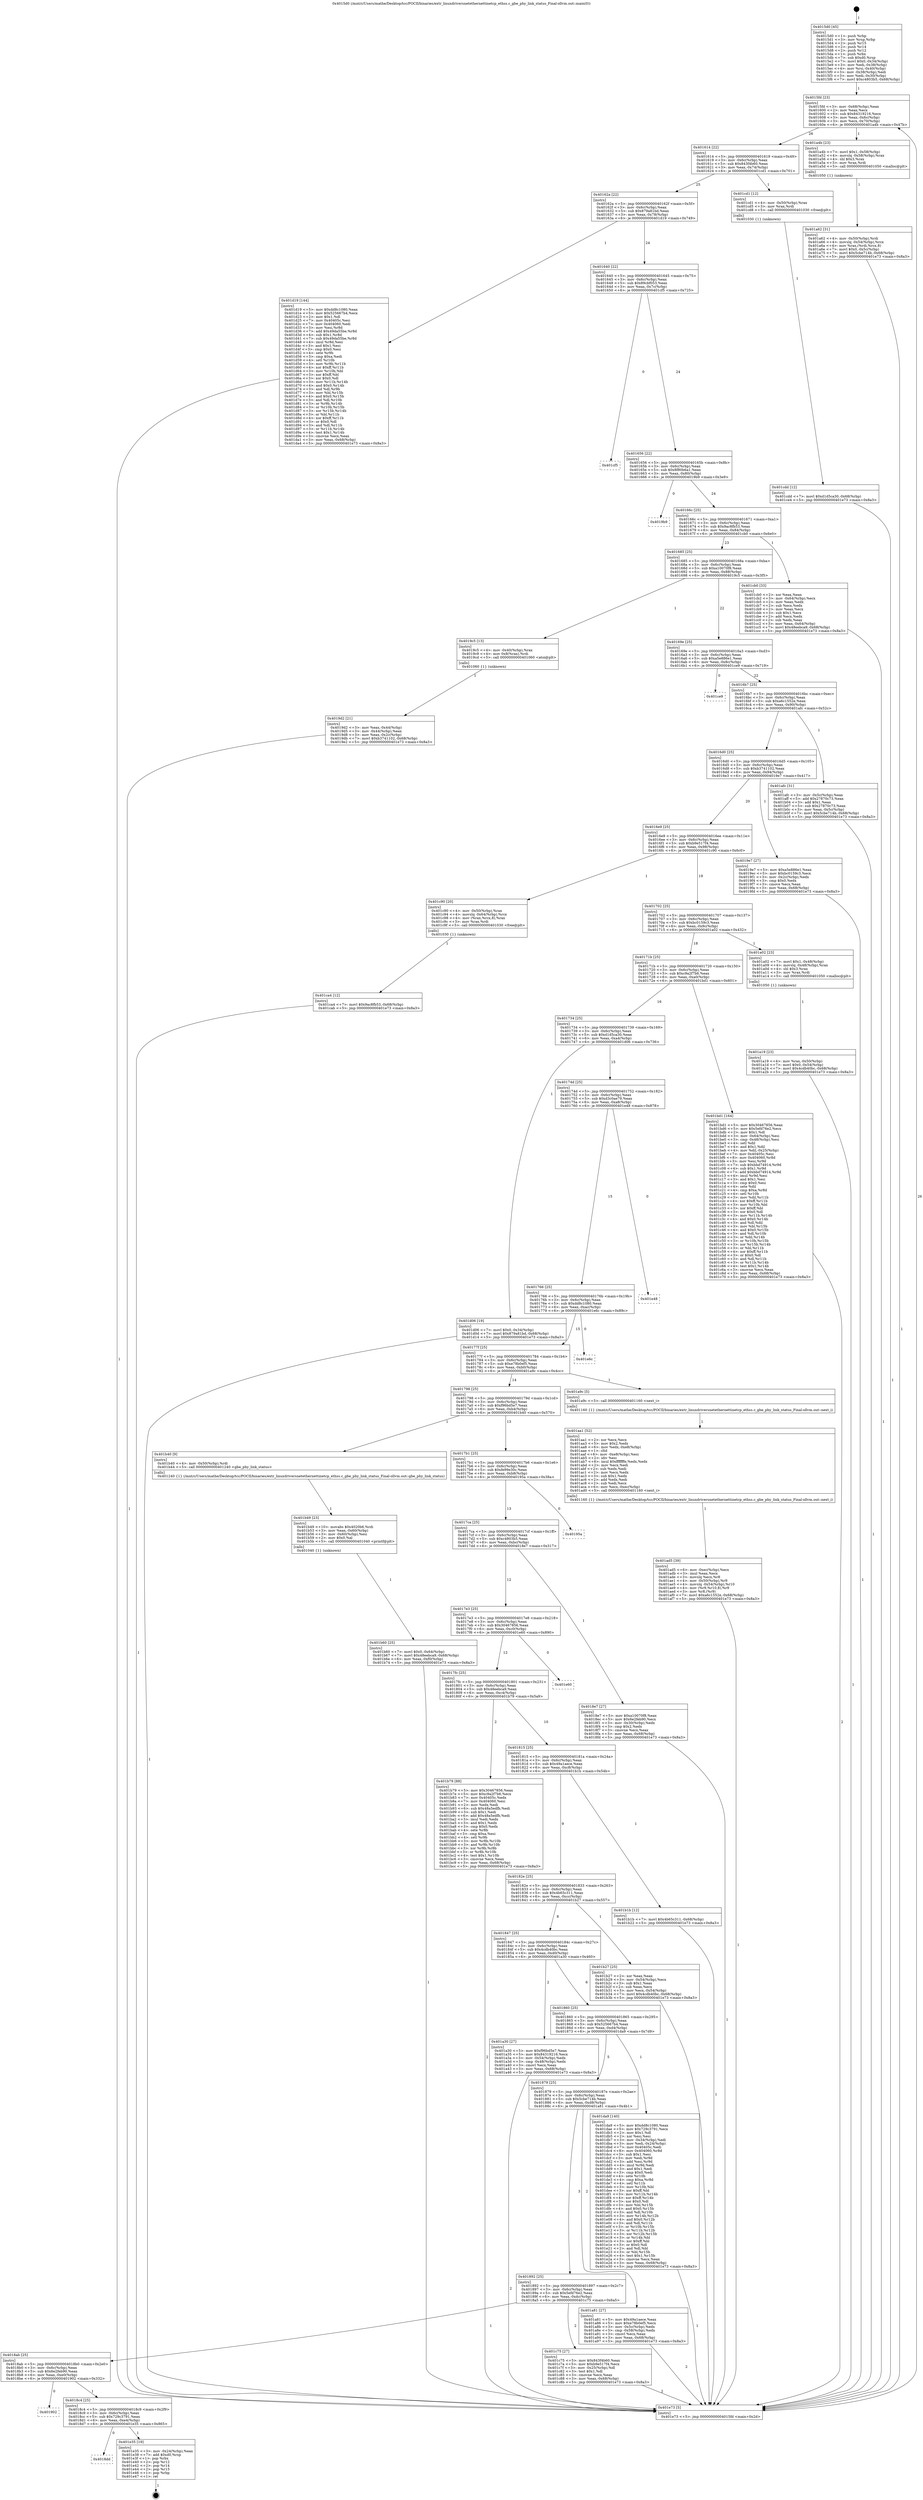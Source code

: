 digraph "0x4015d0" {
  label = "0x4015d0 (/mnt/c/Users/mathe/Desktop/tcc/POCII/binaries/extr_linuxdriversnetethernettinetcp_ethss.c_gbe_phy_link_status_Final-ollvm.out::main(0))"
  labelloc = "t"
  node[shape=record]

  Entry [label="",width=0.3,height=0.3,shape=circle,fillcolor=black,style=filled]
  "0x4015fd" [label="{
     0x4015fd [23]\l
     | [instrs]\l
     &nbsp;&nbsp;0x4015fd \<+3\>: mov -0x68(%rbp),%eax\l
     &nbsp;&nbsp;0x401600 \<+2\>: mov %eax,%ecx\l
     &nbsp;&nbsp;0x401602 \<+6\>: sub $0x84319216,%ecx\l
     &nbsp;&nbsp;0x401608 \<+3\>: mov %eax,-0x6c(%rbp)\l
     &nbsp;&nbsp;0x40160b \<+3\>: mov %ecx,-0x70(%rbp)\l
     &nbsp;&nbsp;0x40160e \<+6\>: je 0000000000401a4b \<main+0x47b\>\l
  }"]
  "0x401a4b" [label="{
     0x401a4b [23]\l
     | [instrs]\l
     &nbsp;&nbsp;0x401a4b \<+7\>: movl $0x1,-0x58(%rbp)\l
     &nbsp;&nbsp;0x401a52 \<+4\>: movslq -0x58(%rbp),%rax\l
     &nbsp;&nbsp;0x401a56 \<+4\>: shl $0x3,%rax\l
     &nbsp;&nbsp;0x401a5a \<+3\>: mov %rax,%rdi\l
     &nbsp;&nbsp;0x401a5d \<+5\>: call 0000000000401050 \<malloc@plt\>\l
     | [calls]\l
     &nbsp;&nbsp;0x401050 \{1\} (unknown)\l
  }"]
  "0x401614" [label="{
     0x401614 [22]\l
     | [instrs]\l
     &nbsp;&nbsp;0x401614 \<+5\>: jmp 0000000000401619 \<main+0x49\>\l
     &nbsp;&nbsp;0x401619 \<+3\>: mov -0x6c(%rbp),%eax\l
     &nbsp;&nbsp;0x40161c \<+5\>: sub $0x843f4b60,%eax\l
     &nbsp;&nbsp;0x401621 \<+3\>: mov %eax,-0x74(%rbp)\l
     &nbsp;&nbsp;0x401624 \<+6\>: je 0000000000401cd1 \<main+0x701\>\l
  }"]
  Exit [label="",width=0.3,height=0.3,shape=circle,fillcolor=black,style=filled,peripheries=2]
  "0x401cd1" [label="{
     0x401cd1 [12]\l
     | [instrs]\l
     &nbsp;&nbsp;0x401cd1 \<+4\>: mov -0x50(%rbp),%rax\l
     &nbsp;&nbsp;0x401cd5 \<+3\>: mov %rax,%rdi\l
     &nbsp;&nbsp;0x401cd8 \<+5\>: call 0000000000401030 \<free@plt\>\l
     | [calls]\l
     &nbsp;&nbsp;0x401030 \{1\} (unknown)\l
  }"]
  "0x40162a" [label="{
     0x40162a [22]\l
     | [instrs]\l
     &nbsp;&nbsp;0x40162a \<+5\>: jmp 000000000040162f \<main+0x5f\>\l
     &nbsp;&nbsp;0x40162f \<+3\>: mov -0x6c(%rbp),%eax\l
     &nbsp;&nbsp;0x401632 \<+5\>: sub $0x879a81bd,%eax\l
     &nbsp;&nbsp;0x401637 \<+3\>: mov %eax,-0x78(%rbp)\l
     &nbsp;&nbsp;0x40163a \<+6\>: je 0000000000401d19 \<main+0x749\>\l
  }"]
  "0x4018dd" [label="{
     0x4018dd\l
  }", style=dashed]
  "0x401d19" [label="{
     0x401d19 [144]\l
     | [instrs]\l
     &nbsp;&nbsp;0x401d19 \<+5\>: mov $0xdd8c1080,%eax\l
     &nbsp;&nbsp;0x401d1e \<+5\>: mov $0x525667b4,%ecx\l
     &nbsp;&nbsp;0x401d23 \<+2\>: mov $0x1,%dl\l
     &nbsp;&nbsp;0x401d25 \<+7\>: mov 0x40405c,%esi\l
     &nbsp;&nbsp;0x401d2c \<+7\>: mov 0x404060,%edi\l
     &nbsp;&nbsp;0x401d33 \<+3\>: mov %esi,%r8d\l
     &nbsp;&nbsp;0x401d36 \<+7\>: add $0x49da55be,%r8d\l
     &nbsp;&nbsp;0x401d3d \<+4\>: sub $0x1,%r8d\l
     &nbsp;&nbsp;0x401d41 \<+7\>: sub $0x49da55be,%r8d\l
     &nbsp;&nbsp;0x401d48 \<+4\>: imul %r8d,%esi\l
     &nbsp;&nbsp;0x401d4c \<+3\>: and $0x1,%esi\l
     &nbsp;&nbsp;0x401d4f \<+3\>: cmp $0x0,%esi\l
     &nbsp;&nbsp;0x401d52 \<+4\>: sete %r9b\l
     &nbsp;&nbsp;0x401d56 \<+3\>: cmp $0xa,%edi\l
     &nbsp;&nbsp;0x401d59 \<+4\>: setl %r10b\l
     &nbsp;&nbsp;0x401d5d \<+3\>: mov %r9b,%r11b\l
     &nbsp;&nbsp;0x401d60 \<+4\>: xor $0xff,%r11b\l
     &nbsp;&nbsp;0x401d64 \<+3\>: mov %r10b,%bl\l
     &nbsp;&nbsp;0x401d67 \<+3\>: xor $0xff,%bl\l
     &nbsp;&nbsp;0x401d6a \<+3\>: xor $0x0,%dl\l
     &nbsp;&nbsp;0x401d6d \<+3\>: mov %r11b,%r14b\l
     &nbsp;&nbsp;0x401d70 \<+4\>: and $0x0,%r14b\l
     &nbsp;&nbsp;0x401d74 \<+3\>: and %dl,%r9b\l
     &nbsp;&nbsp;0x401d77 \<+3\>: mov %bl,%r15b\l
     &nbsp;&nbsp;0x401d7a \<+4\>: and $0x0,%r15b\l
     &nbsp;&nbsp;0x401d7e \<+3\>: and %dl,%r10b\l
     &nbsp;&nbsp;0x401d81 \<+3\>: or %r9b,%r14b\l
     &nbsp;&nbsp;0x401d84 \<+3\>: or %r10b,%r15b\l
     &nbsp;&nbsp;0x401d87 \<+3\>: xor %r15b,%r14b\l
     &nbsp;&nbsp;0x401d8a \<+3\>: or %bl,%r11b\l
     &nbsp;&nbsp;0x401d8d \<+4\>: xor $0xff,%r11b\l
     &nbsp;&nbsp;0x401d91 \<+3\>: or $0x0,%dl\l
     &nbsp;&nbsp;0x401d94 \<+3\>: and %dl,%r11b\l
     &nbsp;&nbsp;0x401d97 \<+3\>: or %r11b,%r14b\l
     &nbsp;&nbsp;0x401d9a \<+4\>: test $0x1,%r14b\l
     &nbsp;&nbsp;0x401d9e \<+3\>: cmovne %ecx,%eax\l
     &nbsp;&nbsp;0x401da1 \<+3\>: mov %eax,-0x68(%rbp)\l
     &nbsp;&nbsp;0x401da4 \<+5\>: jmp 0000000000401e73 \<main+0x8a3\>\l
  }"]
  "0x401640" [label="{
     0x401640 [22]\l
     | [instrs]\l
     &nbsp;&nbsp;0x401640 \<+5\>: jmp 0000000000401645 \<main+0x75\>\l
     &nbsp;&nbsp;0x401645 \<+3\>: mov -0x6c(%rbp),%eax\l
     &nbsp;&nbsp;0x401648 \<+5\>: sub $0x89cbf053,%eax\l
     &nbsp;&nbsp;0x40164d \<+3\>: mov %eax,-0x7c(%rbp)\l
     &nbsp;&nbsp;0x401650 \<+6\>: je 0000000000401cf5 \<main+0x725\>\l
  }"]
  "0x401e35" [label="{
     0x401e35 [19]\l
     | [instrs]\l
     &nbsp;&nbsp;0x401e35 \<+3\>: mov -0x24(%rbp),%eax\l
     &nbsp;&nbsp;0x401e38 \<+7\>: add $0xd0,%rsp\l
     &nbsp;&nbsp;0x401e3f \<+1\>: pop %rbx\l
     &nbsp;&nbsp;0x401e40 \<+2\>: pop %r12\l
     &nbsp;&nbsp;0x401e42 \<+2\>: pop %r14\l
     &nbsp;&nbsp;0x401e44 \<+2\>: pop %r15\l
     &nbsp;&nbsp;0x401e46 \<+1\>: pop %rbp\l
     &nbsp;&nbsp;0x401e47 \<+1\>: ret\l
  }"]
  "0x401cf5" [label="{
     0x401cf5\l
  }", style=dashed]
  "0x401656" [label="{
     0x401656 [22]\l
     | [instrs]\l
     &nbsp;&nbsp;0x401656 \<+5\>: jmp 000000000040165b \<main+0x8b\>\l
     &nbsp;&nbsp;0x40165b \<+3\>: mov -0x6c(%rbp),%eax\l
     &nbsp;&nbsp;0x40165e \<+5\>: sub $0x8f80b6a1,%eax\l
     &nbsp;&nbsp;0x401663 \<+3\>: mov %eax,-0x80(%rbp)\l
     &nbsp;&nbsp;0x401666 \<+6\>: je 00000000004019b9 \<main+0x3e9\>\l
  }"]
  "0x4018c4" [label="{
     0x4018c4 [25]\l
     | [instrs]\l
     &nbsp;&nbsp;0x4018c4 \<+5\>: jmp 00000000004018c9 \<main+0x2f9\>\l
     &nbsp;&nbsp;0x4018c9 \<+3\>: mov -0x6c(%rbp),%eax\l
     &nbsp;&nbsp;0x4018cc \<+5\>: sub $0x729c3791,%eax\l
     &nbsp;&nbsp;0x4018d1 \<+6\>: mov %eax,-0xe4(%rbp)\l
     &nbsp;&nbsp;0x4018d7 \<+6\>: je 0000000000401e35 \<main+0x865\>\l
  }"]
  "0x4019b9" [label="{
     0x4019b9\l
  }", style=dashed]
  "0x40166c" [label="{
     0x40166c [25]\l
     | [instrs]\l
     &nbsp;&nbsp;0x40166c \<+5\>: jmp 0000000000401671 \<main+0xa1\>\l
     &nbsp;&nbsp;0x401671 \<+3\>: mov -0x6c(%rbp),%eax\l
     &nbsp;&nbsp;0x401674 \<+5\>: sub $0x9ac8fb53,%eax\l
     &nbsp;&nbsp;0x401679 \<+6\>: mov %eax,-0x84(%rbp)\l
     &nbsp;&nbsp;0x40167f \<+6\>: je 0000000000401cb0 \<main+0x6e0\>\l
  }"]
  "0x401902" [label="{
     0x401902\l
  }", style=dashed]
  "0x401cb0" [label="{
     0x401cb0 [33]\l
     | [instrs]\l
     &nbsp;&nbsp;0x401cb0 \<+2\>: xor %eax,%eax\l
     &nbsp;&nbsp;0x401cb2 \<+3\>: mov -0x64(%rbp),%ecx\l
     &nbsp;&nbsp;0x401cb5 \<+2\>: mov %eax,%edx\l
     &nbsp;&nbsp;0x401cb7 \<+2\>: sub %ecx,%edx\l
     &nbsp;&nbsp;0x401cb9 \<+2\>: mov %eax,%ecx\l
     &nbsp;&nbsp;0x401cbb \<+3\>: sub $0x1,%ecx\l
     &nbsp;&nbsp;0x401cbe \<+2\>: add %ecx,%edx\l
     &nbsp;&nbsp;0x401cc0 \<+2\>: sub %edx,%eax\l
     &nbsp;&nbsp;0x401cc2 \<+3\>: mov %eax,-0x64(%rbp)\l
     &nbsp;&nbsp;0x401cc5 \<+7\>: movl $0x48eebca9,-0x68(%rbp)\l
     &nbsp;&nbsp;0x401ccc \<+5\>: jmp 0000000000401e73 \<main+0x8a3\>\l
  }"]
  "0x401685" [label="{
     0x401685 [25]\l
     | [instrs]\l
     &nbsp;&nbsp;0x401685 \<+5\>: jmp 000000000040168a \<main+0xba\>\l
     &nbsp;&nbsp;0x40168a \<+3\>: mov -0x6c(%rbp),%eax\l
     &nbsp;&nbsp;0x40168d \<+5\>: sub $0xa10070f8,%eax\l
     &nbsp;&nbsp;0x401692 \<+6\>: mov %eax,-0x88(%rbp)\l
     &nbsp;&nbsp;0x401698 \<+6\>: je 00000000004019c5 \<main+0x3f5\>\l
  }"]
  "0x401cdd" [label="{
     0x401cdd [12]\l
     | [instrs]\l
     &nbsp;&nbsp;0x401cdd \<+7\>: movl $0xd1d5ca30,-0x68(%rbp)\l
     &nbsp;&nbsp;0x401ce4 \<+5\>: jmp 0000000000401e73 \<main+0x8a3\>\l
  }"]
  "0x4019c5" [label="{
     0x4019c5 [13]\l
     | [instrs]\l
     &nbsp;&nbsp;0x4019c5 \<+4\>: mov -0x40(%rbp),%rax\l
     &nbsp;&nbsp;0x4019c9 \<+4\>: mov 0x8(%rax),%rdi\l
     &nbsp;&nbsp;0x4019cd \<+5\>: call 0000000000401060 \<atoi@plt\>\l
     | [calls]\l
     &nbsp;&nbsp;0x401060 \{1\} (unknown)\l
  }"]
  "0x40169e" [label="{
     0x40169e [25]\l
     | [instrs]\l
     &nbsp;&nbsp;0x40169e \<+5\>: jmp 00000000004016a3 \<main+0xd3\>\l
     &nbsp;&nbsp;0x4016a3 \<+3\>: mov -0x6c(%rbp),%eax\l
     &nbsp;&nbsp;0x4016a6 \<+5\>: sub $0xa5e886e1,%eax\l
     &nbsp;&nbsp;0x4016ab \<+6\>: mov %eax,-0x8c(%rbp)\l
     &nbsp;&nbsp;0x4016b1 \<+6\>: je 0000000000401ce9 \<main+0x719\>\l
  }"]
  "0x401ca4" [label="{
     0x401ca4 [12]\l
     | [instrs]\l
     &nbsp;&nbsp;0x401ca4 \<+7\>: movl $0x9ac8fb53,-0x68(%rbp)\l
     &nbsp;&nbsp;0x401cab \<+5\>: jmp 0000000000401e73 \<main+0x8a3\>\l
  }"]
  "0x401ce9" [label="{
     0x401ce9\l
  }", style=dashed]
  "0x4016b7" [label="{
     0x4016b7 [25]\l
     | [instrs]\l
     &nbsp;&nbsp;0x4016b7 \<+5\>: jmp 00000000004016bc \<main+0xec\>\l
     &nbsp;&nbsp;0x4016bc \<+3\>: mov -0x6c(%rbp),%eax\l
     &nbsp;&nbsp;0x4016bf \<+5\>: sub $0xa6c1552e,%eax\l
     &nbsp;&nbsp;0x4016c4 \<+6\>: mov %eax,-0x90(%rbp)\l
     &nbsp;&nbsp;0x4016ca \<+6\>: je 0000000000401afc \<main+0x52c\>\l
  }"]
  "0x4018ab" [label="{
     0x4018ab [25]\l
     | [instrs]\l
     &nbsp;&nbsp;0x4018ab \<+5\>: jmp 00000000004018b0 \<main+0x2e0\>\l
     &nbsp;&nbsp;0x4018b0 \<+3\>: mov -0x6c(%rbp),%eax\l
     &nbsp;&nbsp;0x4018b3 \<+5\>: sub $0x6e2feb90,%eax\l
     &nbsp;&nbsp;0x4018b8 \<+6\>: mov %eax,-0xe0(%rbp)\l
     &nbsp;&nbsp;0x4018be \<+6\>: je 0000000000401902 \<main+0x332\>\l
  }"]
  "0x401afc" [label="{
     0x401afc [31]\l
     | [instrs]\l
     &nbsp;&nbsp;0x401afc \<+3\>: mov -0x5c(%rbp),%eax\l
     &nbsp;&nbsp;0x401aff \<+5\>: add $0x27870c73,%eax\l
     &nbsp;&nbsp;0x401b04 \<+3\>: add $0x1,%eax\l
     &nbsp;&nbsp;0x401b07 \<+5\>: sub $0x27870c73,%eax\l
     &nbsp;&nbsp;0x401b0c \<+3\>: mov %eax,-0x5c(%rbp)\l
     &nbsp;&nbsp;0x401b0f \<+7\>: movl $0x5cbe714b,-0x68(%rbp)\l
     &nbsp;&nbsp;0x401b16 \<+5\>: jmp 0000000000401e73 \<main+0x8a3\>\l
  }"]
  "0x4016d0" [label="{
     0x4016d0 [25]\l
     | [instrs]\l
     &nbsp;&nbsp;0x4016d0 \<+5\>: jmp 00000000004016d5 \<main+0x105\>\l
     &nbsp;&nbsp;0x4016d5 \<+3\>: mov -0x6c(%rbp),%eax\l
     &nbsp;&nbsp;0x4016d8 \<+5\>: sub $0xb3741102,%eax\l
     &nbsp;&nbsp;0x4016dd \<+6\>: mov %eax,-0x94(%rbp)\l
     &nbsp;&nbsp;0x4016e3 \<+6\>: je 00000000004019e7 \<main+0x417\>\l
  }"]
  "0x401c75" [label="{
     0x401c75 [27]\l
     | [instrs]\l
     &nbsp;&nbsp;0x401c75 \<+5\>: mov $0x843f4b60,%eax\l
     &nbsp;&nbsp;0x401c7a \<+5\>: mov $0xb9e517f4,%ecx\l
     &nbsp;&nbsp;0x401c7f \<+3\>: mov -0x25(%rbp),%dl\l
     &nbsp;&nbsp;0x401c82 \<+3\>: test $0x1,%dl\l
     &nbsp;&nbsp;0x401c85 \<+3\>: cmovne %ecx,%eax\l
     &nbsp;&nbsp;0x401c88 \<+3\>: mov %eax,-0x68(%rbp)\l
     &nbsp;&nbsp;0x401c8b \<+5\>: jmp 0000000000401e73 \<main+0x8a3\>\l
  }"]
  "0x4019e7" [label="{
     0x4019e7 [27]\l
     | [instrs]\l
     &nbsp;&nbsp;0x4019e7 \<+5\>: mov $0xa5e886e1,%eax\l
     &nbsp;&nbsp;0x4019ec \<+5\>: mov $0xbc0159c3,%ecx\l
     &nbsp;&nbsp;0x4019f1 \<+3\>: mov -0x2c(%rbp),%edx\l
     &nbsp;&nbsp;0x4019f4 \<+3\>: cmp $0x0,%edx\l
     &nbsp;&nbsp;0x4019f7 \<+3\>: cmove %ecx,%eax\l
     &nbsp;&nbsp;0x4019fa \<+3\>: mov %eax,-0x68(%rbp)\l
     &nbsp;&nbsp;0x4019fd \<+5\>: jmp 0000000000401e73 \<main+0x8a3\>\l
  }"]
  "0x4016e9" [label="{
     0x4016e9 [25]\l
     | [instrs]\l
     &nbsp;&nbsp;0x4016e9 \<+5\>: jmp 00000000004016ee \<main+0x11e\>\l
     &nbsp;&nbsp;0x4016ee \<+3\>: mov -0x6c(%rbp),%eax\l
     &nbsp;&nbsp;0x4016f1 \<+5\>: sub $0xb9e517f4,%eax\l
     &nbsp;&nbsp;0x4016f6 \<+6\>: mov %eax,-0x98(%rbp)\l
     &nbsp;&nbsp;0x4016fc \<+6\>: je 0000000000401c90 \<main+0x6c0\>\l
  }"]
  "0x401b60" [label="{
     0x401b60 [25]\l
     | [instrs]\l
     &nbsp;&nbsp;0x401b60 \<+7\>: movl $0x0,-0x64(%rbp)\l
     &nbsp;&nbsp;0x401b67 \<+7\>: movl $0x48eebca9,-0x68(%rbp)\l
     &nbsp;&nbsp;0x401b6e \<+6\>: mov %eax,-0xf0(%rbp)\l
     &nbsp;&nbsp;0x401b74 \<+5\>: jmp 0000000000401e73 \<main+0x8a3\>\l
  }"]
  "0x401c90" [label="{
     0x401c90 [20]\l
     | [instrs]\l
     &nbsp;&nbsp;0x401c90 \<+4\>: mov -0x50(%rbp),%rax\l
     &nbsp;&nbsp;0x401c94 \<+4\>: movslq -0x64(%rbp),%rcx\l
     &nbsp;&nbsp;0x401c98 \<+4\>: mov (%rax,%rcx,8),%rax\l
     &nbsp;&nbsp;0x401c9c \<+3\>: mov %rax,%rdi\l
     &nbsp;&nbsp;0x401c9f \<+5\>: call 0000000000401030 \<free@plt\>\l
     | [calls]\l
     &nbsp;&nbsp;0x401030 \{1\} (unknown)\l
  }"]
  "0x401702" [label="{
     0x401702 [25]\l
     | [instrs]\l
     &nbsp;&nbsp;0x401702 \<+5\>: jmp 0000000000401707 \<main+0x137\>\l
     &nbsp;&nbsp;0x401707 \<+3\>: mov -0x6c(%rbp),%eax\l
     &nbsp;&nbsp;0x40170a \<+5\>: sub $0xbc0159c3,%eax\l
     &nbsp;&nbsp;0x40170f \<+6\>: mov %eax,-0x9c(%rbp)\l
     &nbsp;&nbsp;0x401715 \<+6\>: je 0000000000401a02 \<main+0x432\>\l
  }"]
  "0x401b49" [label="{
     0x401b49 [23]\l
     | [instrs]\l
     &nbsp;&nbsp;0x401b49 \<+10\>: movabs $0x4020b6,%rdi\l
     &nbsp;&nbsp;0x401b53 \<+3\>: mov %eax,-0x60(%rbp)\l
     &nbsp;&nbsp;0x401b56 \<+3\>: mov -0x60(%rbp),%esi\l
     &nbsp;&nbsp;0x401b59 \<+2\>: mov $0x0,%al\l
     &nbsp;&nbsp;0x401b5b \<+5\>: call 0000000000401040 \<printf@plt\>\l
     | [calls]\l
     &nbsp;&nbsp;0x401040 \{1\} (unknown)\l
  }"]
  "0x401a02" [label="{
     0x401a02 [23]\l
     | [instrs]\l
     &nbsp;&nbsp;0x401a02 \<+7\>: movl $0x1,-0x48(%rbp)\l
     &nbsp;&nbsp;0x401a09 \<+4\>: movslq -0x48(%rbp),%rax\l
     &nbsp;&nbsp;0x401a0d \<+4\>: shl $0x3,%rax\l
     &nbsp;&nbsp;0x401a11 \<+3\>: mov %rax,%rdi\l
     &nbsp;&nbsp;0x401a14 \<+5\>: call 0000000000401050 \<malloc@plt\>\l
     | [calls]\l
     &nbsp;&nbsp;0x401050 \{1\} (unknown)\l
  }"]
  "0x40171b" [label="{
     0x40171b [25]\l
     | [instrs]\l
     &nbsp;&nbsp;0x40171b \<+5\>: jmp 0000000000401720 \<main+0x150\>\l
     &nbsp;&nbsp;0x401720 \<+3\>: mov -0x6c(%rbp),%eax\l
     &nbsp;&nbsp;0x401723 \<+5\>: sub $0xc9a2f7b6,%eax\l
     &nbsp;&nbsp;0x401728 \<+6\>: mov %eax,-0xa0(%rbp)\l
     &nbsp;&nbsp;0x40172e \<+6\>: je 0000000000401bd1 \<main+0x601\>\l
  }"]
  "0x401ad5" [label="{
     0x401ad5 [39]\l
     | [instrs]\l
     &nbsp;&nbsp;0x401ad5 \<+6\>: mov -0xec(%rbp),%ecx\l
     &nbsp;&nbsp;0x401adb \<+3\>: imul %eax,%ecx\l
     &nbsp;&nbsp;0x401ade \<+3\>: movslq %ecx,%r8\l
     &nbsp;&nbsp;0x401ae1 \<+4\>: mov -0x50(%rbp),%r9\l
     &nbsp;&nbsp;0x401ae5 \<+4\>: movslq -0x54(%rbp),%r10\l
     &nbsp;&nbsp;0x401ae9 \<+4\>: mov (%r9,%r10,8),%r9\l
     &nbsp;&nbsp;0x401aed \<+3\>: mov %r8,(%r9)\l
     &nbsp;&nbsp;0x401af0 \<+7\>: movl $0xa6c1552e,-0x68(%rbp)\l
     &nbsp;&nbsp;0x401af7 \<+5\>: jmp 0000000000401e73 \<main+0x8a3\>\l
  }"]
  "0x401bd1" [label="{
     0x401bd1 [164]\l
     | [instrs]\l
     &nbsp;&nbsp;0x401bd1 \<+5\>: mov $0x30467856,%eax\l
     &nbsp;&nbsp;0x401bd6 \<+5\>: mov $0x5efd76e2,%ecx\l
     &nbsp;&nbsp;0x401bdb \<+2\>: mov $0x1,%dl\l
     &nbsp;&nbsp;0x401bdd \<+3\>: mov -0x64(%rbp),%esi\l
     &nbsp;&nbsp;0x401be0 \<+3\>: cmp -0x48(%rbp),%esi\l
     &nbsp;&nbsp;0x401be3 \<+4\>: setl %dil\l
     &nbsp;&nbsp;0x401be7 \<+4\>: and $0x1,%dil\l
     &nbsp;&nbsp;0x401beb \<+4\>: mov %dil,-0x25(%rbp)\l
     &nbsp;&nbsp;0x401bef \<+7\>: mov 0x40405c,%esi\l
     &nbsp;&nbsp;0x401bf6 \<+8\>: mov 0x404060,%r8d\l
     &nbsp;&nbsp;0x401bfe \<+3\>: mov %esi,%r9d\l
     &nbsp;&nbsp;0x401c01 \<+7\>: sub $0xbbd74914,%r9d\l
     &nbsp;&nbsp;0x401c08 \<+4\>: sub $0x1,%r9d\l
     &nbsp;&nbsp;0x401c0c \<+7\>: add $0xbbd74914,%r9d\l
     &nbsp;&nbsp;0x401c13 \<+4\>: imul %r9d,%esi\l
     &nbsp;&nbsp;0x401c17 \<+3\>: and $0x1,%esi\l
     &nbsp;&nbsp;0x401c1a \<+3\>: cmp $0x0,%esi\l
     &nbsp;&nbsp;0x401c1d \<+4\>: sete %dil\l
     &nbsp;&nbsp;0x401c21 \<+4\>: cmp $0xa,%r8d\l
     &nbsp;&nbsp;0x401c25 \<+4\>: setl %r10b\l
     &nbsp;&nbsp;0x401c29 \<+3\>: mov %dil,%r11b\l
     &nbsp;&nbsp;0x401c2c \<+4\>: xor $0xff,%r11b\l
     &nbsp;&nbsp;0x401c30 \<+3\>: mov %r10b,%bl\l
     &nbsp;&nbsp;0x401c33 \<+3\>: xor $0xff,%bl\l
     &nbsp;&nbsp;0x401c36 \<+3\>: xor $0x0,%dl\l
     &nbsp;&nbsp;0x401c39 \<+3\>: mov %r11b,%r14b\l
     &nbsp;&nbsp;0x401c3c \<+4\>: and $0x0,%r14b\l
     &nbsp;&nbsp;0x401c40 \<+3\>: and %dl,%dil\l
     &nbsp;&nbsp;0x401c43 \<+3\>: mov %bl,%r15b\l
     &nbsp;&nbsp;0x401c46 \<+4\>: and $0x0,%r15b\l
     &nbsp;&nbsp;0x401c4a \<+3\>: and %dl,%r10b\l
     &nbsp;&nbsp;0x401c4d \<+3\>: or %dil,%r14b\l
     &nbsp;&nbsp;0x401c50 \<+3\>: or %r10b,%r15b\l
     &nbsp;&nbsp;0x401c53 \<+3\>: xor %r15b,%r14b\l
     &nbsp;&nbsp;0x401c56 \<+3\>: or %bl,%r11b\l
     &nbsp;&nbsp;0x401c59 \<+4\>: xor $0xff,%r11b\l
     &nbsp;&nbsp;0x401c5d \<+3\>: or $0x0,%dl\l
     &nbsp;&nbsp;0x401c60 \<+3\>: and %dl,%r11b\l
     &nbsp;&nbsp;0x401c63 \<+3\>: or %r11b,%r14b\l
     &nbsp;&nbsp;0x401c66 \<+4\>: test $0x1,%r14b\l
     &nbsp;&nbsp;0x401c6a \<+3\>: cmovne %ecx,%eax\l
     &nbsp;&nbsp;0x401c6d \<+3\>: mov %eax,-0x68(%rbp)\l
     &nbsp;&nbsp;0x401c70 \<+5\>: jmp 0000000000401e73 \<main+0x8a3\>\l
  }"]
  "0x401734" [label="{
     0x401734 [25]\l
     | [instrs]\l
     &nbsp;&nbsp;0x401734 \<+5\>: jmp 0000000000401739 \<main+0x169\>\l
     &nbsp;&nbsp;0x401739 \<+3\>: mov -0x6c(%rbp),%eax\l
     &nbsp;&nbsp;0x40173c \<+5\>: sub $0xd1d5ca30,%eax\l
     &nbsp;&nbsp;0x401741 \<+6\>: mov %eax,-0xa4(%rbp)\l
     &nbsp;&nbsp;0x401747 \<+6\>: je 0000000000401d06 \<main+0x736\>\l
  }"]
  "0x401aa1" [label="{
     0x401aa1 [52]\l
     | [instrs]\l
     &nbsp;&nbsp;0x401aa1 \<+2\>: xor %ecx,%ecx\l
     &nbsp;&nbsp;0x401aa3 \<+5\>: mov $0x2,%edx\l
     &nbsp;&nbsp;0x401aa8 \<+6\>: mov %edx,-0xe8(%rbp)\l
     &nbsp;&nbsp;0x401aae \<+1\>: cltd\l
     &nbsp;&nbsp;0x401aaf \<+6\>: mov -0xe8(%rbp),%esi\l
     &nbsp;&nbsp;0x401ab5 \<+2\>: idiv %esi\l
     &nbsp;&nbsp;0x401ab7 \<+6\>: imul $0xfffffffe,%edx,%edx\l
     &nbsp;&nbsp;0x401abd \<+2\>: mov %ecx,%edi\l
     &nbsp;&nbsp;0x401abf \<+2\>: sub %edx,%edi\l
     &nbsp;&nbsp;0x401ac1 \<+2\>: mov %ecx,%edx\l
     &nbsp;&nbsp;0x401ac3 \<+3\>: sub $0x1,%edx\l
     &nbsp;&nbsp;0x401ac6 \<+2\>: add %edx,%edi\l
     &nbsp;&nbsp;0x401ac8 \<+2\>: sub %edi,%ecx\l
     &nbsp;&nbsp;0x401aca \<+6\>: mov %ecx,-0xec(%rbp)\l
     &nbsp;&nbsp;0x401ad0 \<+5\>: call 0000000000401160 \<next_i\>\l
     | [calls]\l
     &nbsp;&nbsp;0x401160 \{1\} (/mnt/c/Users/mathe/Desktop/tcc/POCII/binaries/extr_linuxdriversnetethernettinetcp_ethss.c_gbe_phy_link_status_Final-ollvm.out::next_i)\l
  }"]
  "0x401d06" [label="{
     0x401d06 [19]\l
     | [instrs]\l
     &nbsp;&nbsp;0x401d06 \<+7\>: movl $0x0,-0x34(%rbp)\l
     &nbsp;&nbsp;0x401d0d \<+7\>: movl $0x879a81bd,-0x68(%rbp)\l
     &nbsp;&nbsp;0x401d14 \<+5\>: jmp 0000000000401e73 \<main+0x8a3\>\l
  }"]
  "0x40174d" [label="{
     0x40174d [25]\l
     | [instrs]\l
     &nbsp;&nbsp;0x40174d \<+5\>: jmp 0000000000401752 \<main+0x182\>\l
     &nbsp;&nbsp;0x401752 \<+3\>: mov -0x6c(%rbp),%eax\l
     &nbsp;&nbsp;0x401755 \<+5\>: sub $0xd3c0ae79,%eax\l
     &nbsp;&nbsp;0x40175a \<+6\>: mov %eax,-0xa8(%rbp)\l
     &nbsp;&nbsp;0x401760 \<+6\>: je 0000000000401e48 \<main+0x878\>\l
  }"]
  "0x401892" [label="{
     0x401892 [25]\l
     | [instrs]\l
     &nbsp;&nbsp;0x401892 \<+5\>: jmp 0000000000401897 \<main+0x2c7\>\l
     &nbsp;&nbsp;0x401897 \<+3\>: mov -0x6c(%rbp),%eax\l
     &nbsp;&nbsp;0x40189a \<+5\>: sub $0x5efd76e2,%eax\l
     &nbsp;&nbsp;0x40189f \<+6\>: mov %eax,-0xdc(%rbp)\l
     &nbsp;&nbsp;0x4018a5 \<+6\>: je 0000000000401c75 \<main+0x6a5\>\l
  }"]
  "0x401e48" [label="{
     0x401e48\l
  }", style=dashed]
  "0x401766" [label="{
     0x401766 [25]\l
     | [instrs]\l
     &nbsp;&nbsp;0x401766 \<+5\>: jmp 000000000040176b \<main+0x19b\>\l
     &nbsp;&nbsp;0x40176b \<+3\>: mov -0x6c(%rbp),%eax\l
     &nbsp;&nbsp;0x40176e \<+5\>: sub $0xdd8c1080,%eax\l
     &nbsp;&nbsp;0x401773 \<+6\>: mov %eax,-0xac(%rbp)\l
     &nbsp;&nbsp;0x401779 \<+6\>: je 0000000000401e6c \<main+0x89c\>\l
  }"]
  "0x401a81" [label="{
     0x401a81 [27]\l
     | [instrs]\l
     &nbsp;&nbsp;0x401a81 \<+5\>: mov $0x49a1aece,%eax\l
     &nbsp;&nbsp;0x401a86 \<+5\>: mov $0xe78b0ef5,%ecx\l
     &nbsp;&nbsp;0x401a8b \<+3\>: mov -0x5c(%rbp),%edx\l
     &nbsp;&nbsp;0x401a8e \<+3\>: cmp -0x58(%rbp),%edx\l
     &nbsp;&nbsp;0x401a91 \<+3\>: cmovl %ecx,%eax\l
     &nbsp;&nbsp;0x401a94 \<+3\>: mov %eax,-0x68(%rbp)\l
     &nbsp;&nbsp;0x401a97 \<+5\>: jmp 0000000000401e73 \<main+0x8a3\>\l
  }"]
  "0x401e6c" [label="{
     0x401e6c\l
  }", style=dashed]
  "0x40177f" [label="{
     0x40177f [25]\l
     | [instrs]\l
     &nbsp;&nbsp;0x40177f \<+5\>: jmp 0000000000401784 \<main+0x1b4\>\l
     &nbsp;&nbsp;0x401784 \<+3\>: mov -0x6c(%rbp),%eax\l
     &nbsp;&nbsp;0x401787 \<+5\>: sub $0xe78b0ef5,%eax\l
     &nbsp;&nbsp;0x40178c \<+6\>: mov %eax,-0xb0(%rbp)\l
     &nbsp;&nbsp;0x401792 \<+6\>: je 0000000000401a9c \<main+0x4cc\>\l
  }"]
  "0x401879" [label="{
     0x401879 [25]\l
     | [instrs]\l
     &nbsp;&nbsp;0x401879 \<+5\>: jmp 000000000040187e \<main+0x2ae\>\l
     &nbsp;&nbsp;0x40187e \<+3\>: mov -0x6c(%rbp),%eax\l
     &nbsp;&nbsp;0x401881 \<+5\>: sub $0x5cbe714b,%eax\l
     &nbsp;&nbsp;0x401886 \<+6\>: mov %eax,-0xd8(%rbp)\l
     &nbsp;&nbsp;0x40188c \<+6\>: je 0000000000401a81 \<main+0x4b1\>\l
  }"]
  "0x401a9c" [label="{
     0x401a9c [5]\l
     | [instrs]\l
     &nbsp;&nbsp;0x401a9c \<+5\>: call 0000000000401160 \<next_i\>\l
     | [calls]\l
     &nbsp;&nbsp;0x401160 \{1\} (/mnt/c/Users/mathe/Desktop/tcc/POCII/binaries/extr_linuxdriversnetethernettinetcp_ethss.c_gbe_phy_link_status_Final-ollvm.out::next_i)\l
  }"]
  "0x401798" [label="{
     0x401798 [25]\l
     | [instrs]\l
     &nbsp;&nbsp;0x401798 \<+5\>: jmp 000000000040179d \<main+0x1cd\>\l
     &nbsp;&nbsp;0x40179d \<+3\>: mov -0x6c(%rbp),%eax\l
     &nbsp;&nbsp;0x4017a0 \<+5\>: sub $0xf96bd5e7,%eax\l
     &nbsp;&nbsp;0x4017a5 \<+6\>: mov %eax,-0xb4(%rbp)\l
     &nbsp;&nbsp;0x4017ab \<+6\>: je 0000000000401b40 \<main+0x570\>\l
  }"]
  "0x401da9" [label="{
     0x401da9 [140]\l
     | [instrs]\l
     &nbsp;&nbsp;0x401da9 \<+5\>: mov $0xdd8c1080,%eax\l
     &nbsp;&nbsp;0x401dae \<+5\>: mov $0x729c3791,%ecx\l
     &nbsp;&nbsp;0x401db3 \<+2\>: mov $0x1,%dl\l
     &nbsp;&nbsp;0x401db5 \<+2\>: xor %esi,%esi\l
     &nbsp;&nbsp;0x401db7 \<+3\>: mov -0x34(%rbp),%edi\l
     &nbsp;&nbsp;0x401dba \<+3\>: mov %edi,-0x24(%rbp)\l
     &nbsp;&nbsp;0x401dbd \<+7\>: mov 0x40405c,%edi\l
     &nbsp;&nbsp;0x401dc4 \<+8\>: mov 0x404060,%r8d\l
     &nbsp;&nbsp;0x401dcc \<+3\>: sub $0x1,%esi\l
     &nbsp;&nbsp;0x401dcf \<+3\>: mov %edi,%r9d\l
     &nbsp;&nbsp;0x401dd2 \<+3\>: add %esi,%r9d\l
     &nbsp;&nbsp;0x401dd5 \<+4\>: imul %r9d,%edi\l
     &nbsp;&nbsp;0x401dd9 \<+3\>: and $0x1,%edi\l
     &nbsp;&nbsp;0x401ddc \<+3\>: cmp $0x0,%edi\l
     &nbsp;&nbsp;0x401ddf \<+4\>: sete %r10b\l
     &nbsp;&nbsp;0x401de3 \<+4\>: cmp $0xa,%r8d\l
     &nbsp;&nbsp;0x401de7 \<+4\>: setl %r11b\l
     &nbsp;&nbsp;0x401deb \<+3\>: mov %r10b,%bl\l
     &nbsp;&nbsp;0x401dee \<+3\>: xor $0xff,%bl\l
     &nbsp;&nbsp;0x401df1 \<+3\>: mov %r11b,%r14b\l
     &nbsp;&nbsp;0x401df4 \<+4\>: xor $0xff,%r14b\l
     &nbsp;&nbsp;0x401df8 \<+3\>: xor $0x0,%dl\l
     &nbsp;&nbsp;0x401dfb \<+3\>: mov %bl,%r15b\l
     &nbsp;&nbsp;0x401dfe \<+4\>: and $0x0,%r15b\l
     &nbsp;&nbsp;0x401e02 \<+3\>: and %dl,%r10b\l
     &nbsp;&nbsp;0x401e05 \<+3\>: mov %r14b,%r12b\l
     &nbsp;&nbsp;0x401e08 \<+4\>: and $0x0,%r12b\l
     &nbsp;&nbsp;0x401e0c \<+3\>: and %dl,%r11b\l
     &nbsp;&nbsp;0x401e0f \<+3\>: or %r10b,%r15b\l
     &nbsp;&nbsp;0x401e12 \<+3\>: or %r11b,%r12b\l
     &nbsp;&nbsp;0x401e15 \<+3\>: xor %r12b,%r15b\l
     &nbsp;&nbsp;0x401e18 \<+3\>: or %r14b,%bl\l
     &nbsp;&nbsp;0x401e1b \<+3\>: xor $0xff,%bl\l
     &nbsp;&nbsp;0x401e1e \<+3\>: or $0x0,%dl\l
     &nbsp;&nbsp;0x401e21 \<+2\>: and %dl,%bl\l
     &nbsp;&nbsp;0x401e23 \<+3\>: or %bl,%r15b\l
     &nbsp;&nbsp;0x401e26 \<+4\>: test $0x1,%r15b\l
     &nbsp;&nbsp;0x401e2a \<+3\>: cmovne %ecx,%eax\l
     &nbsp;&nbsp;0x401e2d \<+3\>: mov %eax,-0x68(%rbp)\l
     &nbsp;&nbsp;0x401e30 \<+5\>: jmp 0000000000401e73 \<main+0x8a3\>\l
  }"]
  "0x401b40" [label="{
     0x401b40 [9]\l
     | [instrs]\l
     &nbsp;&nbsp;0x401b40 \<+4\>: mov -0x50(%rbp),%rdi\l
     &nbsp;&nbsp;0x401b44 \<+5\>: call 0000000000401240 \<gbe_phy_link_status\>\l
     | [calls]\l
     &nbsp;&nbsp;0x401240 \{1\} (/mnt/c/Users/mathe/Desktop/tcc/POCII/binaries/extr_linuxdriversnetethernettinetcp_ethss.c_gbe_phy_link_status_Final-ollvm.out::gbe_phy_link_status)\l
  }"]
  "0x4017b1" [label="{
     0x4017b1 [25]\l
     | [instrs]\l
     &nbsp;&nbsp;0x4017b1 \<+5\>: jmp 00000000004017b6 \<main+0x1e6\>\l
     &nbsp;&nbsp;0x4017b6 \<+3\>: mov -0x6c(%rbp),%eax\l
     &nbsp;&nbsp;0x4017b9 \<+5\>: sub $0xfe99e30c,%eax\l
     &nbsp;&nbsp;0x4017be \<+6\>: mov %eax,-0xb8(%rbp)\l
     &nbsp;&nbsp;0x4017c4 \<+6\>: je 000000000040195a \<main+0x38a\>\l
  }"]
  "0x401a62" [label="{
     0x401a62 [31]\l
     | [instrs]\l
     &nbsp;&nbsp;0x401a62 \<+4\>: mov -0x50(%rbp),%rdi\l
     &nbsp;&nbsp;0x401a66 \<+4\>: movslq -0x54(%rbp),%rcx\l
     &nbsp;&nbsp;0x401a6a \<+4\>: mov %rax,(%rdi,%rcx,8)\l
     &nbsp;&nbsp;0x401a6e \<+7\>: movl $0x0,-0x5c(%rbp)\l
     &nbsp;&nbsp;0x401a75 \<+7\>: movl $0x5cbe714b,-0x68(%rbp)\l
     &nbsp;&nbsp;0x401a7c \<+5\>: jmp 0000000000401e73 \<main+0x8a3\>\l
  }"]
  "0x40195a" [label="{
     0x40195a\l
  }", style=dashed]
  "0x4017ca" [label="{
     0x4017ca [25]\l
     | [instrs]\l
     &nbsp;&nbsp;0x4017ca \<+5\>: jmp 00000000004017cf \<main+0x1ff\>\l
     &nbsp;&nbsp;0x4017cf \<+3\>: mov -0x6c(%rbp),%eax\l
     &nbsp;&nbsp;0x4017d2 \<+5\>: sub $0xc4803b5,%eax\l
     &nbsp;&nbsp;0x4017d7 \<+6\>: mov %eax,-0xbc(%rbp)\l
     &nbsp;&nbsp;0x4017dd \<+6\>: je 00000000004018e7 \<main+0x317\>\l
  }"]
  "0x401860" [label="{
     0x401860 [25]\l
     | [instrs]\l
     &nbsp;&nbsp;0x401860 \<+5\>: jmp 0000000000401865 \<main+0x295\>\l
     &nbsp;&nbsp;0x401865 \<+3\>: mov -0x6c(%rbp),%eax\l
     &nbsp;&nbsp;0x401868 \<+5\>: sub $0x525667b4,%eax\l
     &nbsp;&nbsp;0x40186d \<+6\>: mov %eax,-0xd4(%rbp)\l
     &nbsp;&nbsp;0x401873 \<+6\>: je 0000000000401da9 \<main+0x7d9\>\l
  }"]
  "0x4018e7" [label="{
     0x4018e7 [27]\l
     | [instrs]\l
     &nbsp;&nbsp;0x4018e7 \<+5\>: mov $0xa10070f8,%eax\l
     &nbsp;&nbsp;0x4018ec \<+5\>: mov $0x6e2feb90,%ecx\l
     &nbsp;&nbsp;0x4018f1 \<+3\>: mov -0x30(%rbp),%edx\l
     &nbsp;&nbsp;0x4018f4 \<+3\>: cmp $0x2,%edx\l
     &nbsp;&nbsp;0x4018f7 \<+3\>: cmovne %ecx,%eax\l
     &nbsp;&nbsp;0x4018fa \<+3\>: mov %eax,-0x68(%rbp)\l
     &nbsp;&nbsp;0x4018fd \<+5\>: jmp 0000000000401e73 \<main+0x8a3\>\l
  }"]
  "0x4017e3" [label="{
     0x4017e3 [25]\l
     | [instrs]\l
     &nbsp;&nbsp;0x4017e3 \<+5\>: jmp 00000000004017e8 \<main+0x218\>\l
     &nbsp;&nbsp;0x4017e8 \<+3\>: mov -0x6c(%rbp),%eax\l
     &nbsp;&nbsp;0x4017eb \<+5\>: sub $0x30467856,%eax\l
     &nbsp;&nbsp;0x4017f0 \<+6\>: mov %eax,-0xc0(%rbp)\l
     &nbsp;&nbsp;0x4017f6 \<+6\>: je 0000000000401e60 \<main+0x890\>\l
  }"]
  "0x401e73" [label="{
     0x401e73 [5]\l
     | [instrs]\l
     &nbsp;&nbsp;0x401e73 \<+5\>: jmp 00000000004015fd \<main+0x2d\>\l
  }"]
  "0x4015d0" [label="{
     0x4015d0 [45]\l
     | [instrs]\l
     &nbsp;&nbsp;0x4015d0 \<+1\>: push %rbp\l
     &nbsp;&nbsp;0x4015d1 \<+3\>: mov %rsp,%rbp\l
     &nbsp;&nbsp;0x4015d4 \<+2\>: push %r15\l
     &nbsp;&nbsp;0x4015d6 \<+2\>: push %r14\l
     &nbsp;&nbsp;0x4015d8 \<+2\>: push %r12\l
     &nbsp;&nbsp;0x4015da \<+1\>: push %rbx\l
     &nbsp;&nbsp;0x4015db \<+7\>: sub $0xd0,%rsp\l
     &nbsp;&nbsp;0x4015e2 \<+7\>: movl $0x0,-0x34(%rbp)\l
     &nbsp;&nbsp;0x4015e9 \<+3\>: mov %edi,-0x38(%rbp)\l
     &nbsp;&nbsp;0x4015ec \<+4\>: mov %rsi,-0x40(%rbp)\l
     &nbsp;&nbsp;0x4015f0 \<+3\>: mov -0x38(%rbp),%edi\l
     &nbsp;&nbsp;0x4015f3 \<+3\>: mov %edi,-0x30(%rbp)\l
     &nbsp;&nbsp;0x4015f6 \<+7\>: movl $0xc4803b5,-0x68(%rbp)\l
  }"]
  "0x4019d2" [label="{
     0x4019d2 [21]\l
     | [instrs]\l
     &nbsp;&nbsp;0x4019d2 \<+3\>: mov %eax,-0x44(%rbp)\l
     &nbsp;&nbsp;0x4019d5 \<+3\>: mov -0x44(%rbp),%eax\l
     &nbsp;&nbsp;0x4019d8 \<+3\>: mov %eax,-0x2c(%rbp)\l
     &nbsp;&nbsp;0x4019db \<+7\>: movl $0xb3741102,-0x68(%rbp)\l
     &nbsp;&nbsp;0x4019e2 \<+5\>: jmp 0000000000401e73 \<main+0x8a3\>\l
  }"]
  "0x401a19" [label="{
     0x401a19 [23]\l
     | [instrs]\l
     &nbsp;&nbsp;0x401a19 \<+4\>: mov %rax,-0x50(%rbp)\l
     &nbsp;&nbsp;0x401a1d \<+7\>: movl $0x0,-0x54(%rbp)\l
     &nbsp;&nbsp;0x401a24 \<+7\>: movl $0x4cdb40bc,-0x68(%rbp)\l
     &nbsp;&nbsp;0x401a2b \<+5\>: jmp 0000000000401e73 \<main+0x8a3\>\l
  }"]
  "0x401a30" [label="{
     0x401a30 [27]\l
     | [instrs]\l
     &nbsp;&nbsp;0x401a30 \<+5\>: mov $0xf96bd5e7,%eax\l
     &nbsp;&nbsp;0x401a35 \<+5\>: mov $0x84319216,%ecx\l
     &nbsp;&nbsp;0x401a3a \<+3\>: mov -0x54(%rbp),%edx\l
     &nbsp;&nbsp;0x401a3d \<+3\>: cmp -0x48(%rbp),%edx\l
     &nbsp;&nbsp;0x401a40 \<+3\>: cmovl %ecx,%eax\l
     &nbsp;&nbsp;0x401a43 \<+3\>: mov %eax,-0x68(%rbp)\l
     &nbsp;&nbsp;0x401a46 \<+5\>: jmp 0000000000401e73 \<main+0x8a3\>\l
  }"]
  "0x401e60" [label="{
     0x401e60\l
  }", style=dashed]
  "0x4017fc" [label="{
     0x4017fc [25]\l
     | [instrs]\l
     &nbsp;&nbsp;0x4017fc \<+5\>: jmp 0000000000401801 \<main+0x231\>\l
     &nbsp;&nbsp;0x401801 \<+3\>: mov -0x6c(%rbp),%eax\l
     &nbsp;&nbsp;0x401804 \<+5\>: sub $0x48eebca9,%eax\l
     &nbsp;&nbsp;0x401809 \<+6\>: mov %eax,-0xc4(%rbp)\l
     &nbsp;&nbsp;0x40180f \<+6\>: je 0000000000401b79 \<main+0x5a9\>\l
  }"]
  "0x401847" [label="{
     0x401847 [25]\l
     | [instrs]\l
     &nbsp;&nbsp;0x401847 \<+5\>: jmp 000000000040184c \<main+0x27c\>\l
     &nbsp;&nbsp;0x40184c \<+3\>: mov -0x6c(%rbp),%eax\l
     &nbsp;&nbsp;0x40184f \<+5\>: sub $0x4cdb40bc,%eax\l
     &nbsp;&nbsp;0x401854 \<+6\>: mov %eax,-0xd0(%rbp)\l
     &nbsp;&nbsp;0x40185a \<+6\>: je 0000000000401a30 \<main+0x460\>\l
  }"]
  "0x401b79" [label="{
     0x401b79 [88]\l
     | [instrs]\l
     &nbsp;&nbsp;0x401b79 \<+5\>: mov $0x30467856,%eax\l
     &nbsp;&nbsp;0x401b7e \<+5\>: mov $0xc9a2f7b6,%ecx\l
     &nbsp;&nbsp;0x401b83 \<+7\>: mov 0x40405c,%edx\l
     &nbsp;&nbsp;0x401b8a \<+7\>: mov 0x404060,%esi\l
     &nbsp;&nbsp;0x401b91 \<+2\>: mov %edx,%edi\l
     &nbsp;&nbsp;0x401b93 \<+6\>: sub $0x48a5edfb,%edi\l
     &nbsp;&nbsp;0x401b99 \<+3\>: sub $0x1,%edi\l
     &nbsp;&nbsp;0x401b9c \<+6\>: add $0x48a5edfb,%edi\l
     &nbsp;&nbsp;0x401ba2 \<+3\>: imul %edi,%edx\l
     &nbsp;&nbsp;0x401ba5 \<+3\>: and $0x1,%edx\l
     &nbsp;&nbsp;0x401ba8 \<+3\>: cmp $0x0,%edx\l
     &nbsp;&nbsp;0x401bab \<+4\>: sete %r8b\l
     &nbsp;&nbsp;0x401baf \<+3\>: cmp $0xa,%esi\l
     &nbsp;&nbsp;0x401bb2 \<+4\>: setl %r9b\l
     &nbsp;&nbsp;0x401bb6 \<+3\>: mov %r8b,%r10b\l
     &nbsp;&nbsp;0x401bb9 \<+3\>: and %r9b,%r10b\l
     &nbsp;&nbsp;0x401bbc \<+3\>: xor %r9b,%r8b\l
     &nbsp;&nbsp;0x401bbf \<+3\>: or %r8b,%r10b\l
     &nbsp;&nbsp;0x401bc2 \<+4\>: test $0x1,%r10b\l
     &nbsp;&nbsp;0x401bc6 \<+3\>: cmovne %ecx,%eax\l
     &nbsp;&nbsp;0x401bc9 \<+3\>: mov %eax,-0x68(%rbp)\l
     &nbsp;&nbsp;0x401bcc \<+5\>: jmp 0000000000401e73 \<main+0x8a3\>\l
  }"]
  "0x401815" [label="{
     0x401815 [25]\l
     | [instrs]\l
     &nbsp;&nbsp;0x401815 \<+5\>: jmp 000000000040181a \<main+0x24a\>\l
     &nbsp;&nbsp;0x40181a \<+3\>: mov -0x6c(%rbp),%eax\l
     &nbsp;&nbsp;0x40181d \<+5\>: sub $0x49a1aece,%eax\l
     &nbsp;&nbsp;0x401822 \<+6\>: mov %eax,-0xc8(%rbp)\l
     &nbsp;&nbsp;0x401828 \<+6\>: je 0000000000401b1b \<main+0x54b\>\l
  }"]
  "0x401b27" [label="{
     0x401b27 [25]\l
     | [instrs]\l
     &nbsp;&nbsp;0x401b27 \<+2\>: xor %eax,%eax\l
     &nbsp;&nbsp;0x401b29 \<+3\>: mov -0x54(%rbp),%ecx\l
     &nbsp;&nbsp;0x401b2c \<+3\>: sub $0x1,%eax\l
     &nbsp;&nbsp;0x401b2f \<+2\>: sub %eax,%ecx\l
     &nbsp;&nbsp;0x401b31 \<+3\>: mov %ecx,-0x54(%rbp)\l
     &nbsp;&nbsp;0x401b34 \<+7\>: movl $0x4cdb40bc,-0x68(%rbp)\l
     &nbsp;&nbsp;0x401b3b \<+5\>: jmp 0000000000401e73 \<main+0x8a3\>\l
  }"]
  "0x401b1b" [label="{
     0x401b1b [12]\l
     | [instrs]\l
     &nbsp;&nbsp;0x401b1b \<+7\>: movl $0x4b65c311,-0x68(%rbp)\l
     &nbsp;&nbsp;0x401b22 \<+5\>: jmp 0000000000401e73 \<main+0x8a3\>\l
  }"]
  "0x40182e" [label="{
     0x40182e [25]\l
     | [instrs]\l
     &nbsp;&nbsp;0x40182e \<+5\>: jmp 0000000000401833 \<main+0x263\>\l
     &nbsp;&nbsp;0x401833 \<+3\>: mov -0x6c(%rbp),%eax\l
     &nbsp;&nbsp;0x401836 \<+5\>: sub $0x4b65c311,%eax\l
     &nbsp;&nbsp;0x40183b \<+6\>: mov %eax,-0xcc(%rbp)\l
     &nbsp;&nbsp;0x401841 \<+6\>: je 0000000000401b27 \<main+0x557\>\l
  }"]
  Entry -> "0x4015d0" [label=" 1"]
  "0x4015fd" -> "0x401a4b" [label=" 1"]
  "0x4015fd" -> "0x401614" [label=" 26"]
  "0x401e35" -> Exit [label=" 1"]
  "0x401614" -> "0x401cd1" [label=" 1"]
  "0x401614" -> "0x40162a" [label=" 25"]
  "0x4018c4" -> "0x4018dd" [label=" 0"]
  "0x40162a" -> "0x401d19" [label=" 1"]
  "0x40162a" -> "0x401640" [label=" 24"]
  "0x4018c4" -> "0x401e35" [label=" 1"]
  "0x401640" -> "0x401cf5" [label=" 0"]
  "0x401640" -> "0x401656" [label=" 24"]
  "0x4018ab" -> "0x4018c4" [label=" 1"]
  "0x401656" -> "0x4019b9" [label=" 0"]
  "0x401656" -> "0x40166c" [label=" 24"]
  "0x4018ab" -> "0x401902" [label=" 0"]
  "0x40166c" -> "0x401cb0" [label=" 1"]
  "0x40166c" -> "0x401685" [label=" 23"]
  "0x401da9" -> "0x401e73" [label=" 1"]
  "0x401685" -> "0x4019c5" [label=" 1"]
  "0x401685" -> "0x40169e" [label=" 22"]
  "0x401d19" -> "0x401e73" [label=" 1"]
  "0x40169e" -> "0x401ce9" [label=" 0"]
  "0x40169e" -> "0x4016b7" [label=" 22"]
  "0x401d06" -> "0x401e73" [label=" 1"]
  "0x4016b7" -> "0x401afc" [label=" 1"]
  "0x4016b7" -> "0x4016d0" [label=" 21"]
  "0x401cdd" -> "0x401e73" [label=" 1"]
  "0x4016d0" -> "0x4019e7" [label=" 1"]
  "0x4016d0" -> "0x4016e9" [label=" 20"]
  "0x401cd1" -> "0x401cdd" [label=" 1"]
  "0x4016e9" -> "0x401c90" [label=" 1"]
  "0x4016e9" -> "0x401702" [label=" 19"]
  "0x401ca4" -> "0x401e73" [label=" 1"]
  "0x401702" -> "0x401a02" [label=" 1"]
  "0x401702" -> "0x40171b" [label=" 18"]
  "0x401c90" -> "0x401ca4" [label=" 1"]
  "0x40171b" -> "0x401bd1" [label=" 2"]
  "0x40171b" -> "0x401734" [label=" 16"]
  "0x401c75" -> "0x401e73" [label=" 2"]
  "0x401734" -> "0x401d06" [label=" 1"]
  "0x401734" -> "0x40174d" [label=" 15"]
  "0x401892" -> "0x4018ab" [label=" 1"]
  "0x40174d" -> "0x401e48" [label=" 0"]
  "0x40174d" -> "0x401766" [label=" 15"]
  "0x401892" -> "0x401c75" [label=" 2"]
  "0x401766" -> "0x401e6c" [label=" 0"]
  "0x401766" -> "0x40177f" [label=" 15"]
  "0x401cb0" -> "0x401e73" [label=" 1"]
  "0x40177f" -> "0x401a9c" [label=" 1"]
  "0x40177f" -> "0x401798" [label=" 14"]
  "0x401b79" -> "0x401e73" [label=" 2"]
  "0x401798" -> "0x401b40" [label=" 1"]
  "0x401798" -> "0x4017b1" [label=" 13"]
  "0x401b60" -> "0x401e73" [label=" 1"]
  "0x4017b1" -> "0x40195a" [label=" 0"]
  "0x4017b1" -> "0x4017ca" [label=" 13"]
  "0x401b40" -> "0x401b49" [label=" 1"]
  "0x4017ca" -> "0x4018e7" [label=" 1"]
  "0x4017ca" -> "0x4017e3" [label=" 12"]
  "0x4018e7" -> "0x401e73" [label=" 1"]
  "0x4015d0" -> "0x4015fd" [label=" 1"]
  "0x401e73" -> "0x4015fd" [label=" 26"]
  "0x4019c5" -> "0x4019d2" [label=" 1"]
  "0x4019d2" -> "0x401e73" [label=" 1"]
  "0x4019e7" -> "0x401e73" [label=" 1"]
  "0x401a02" -> "0x401a19" [label=" 1"]
  "0x401a19" -> "0x401e73" [label=" 1"]
  "0x401b27" -> "0x401e73" [label=" 1"]
  "0x4017e3" -> "0x401e60" [label=" 0"]
  "0x4017e3" -> "0x4017fc" [label=" 12"]
  "0x401b1b" -> "0x401e73" [label=" 1"]
  "0x4017fc" -> "0x401b79" [label=" 2"]
  "0x4017fc" -> "0x401815" [label=" 10"]
  "0x401ad5" -> "0x401e73" [label=" 1"]
  "0x401815" -> "0x401b1b" [label=" 1"]
  "0x401815" -> "0x40182e" [label=" 9"]
  "0x401aa1" -> "0x401ad5" [label=" 1"]
  "0x40182e" -> "0x401b27" [label=" 1"]
  "0x40182e" -> "0x401847" [label=" 8"]
  "0x401afc" -> "0x401e73" [label=" 1"]
  "0x401847" -> "0x401a30" [label=" 2"]
  "0x401847" -> "0x401860" [label=" 6"]
  "0x401a30" -> "0x401e73" [label=" 2"]
  "0x401a4b" -> "0x401a62" [label=" 1"]
  "0x401a62" -> "0x401e73" [label=" 1"]
  "0x401b49" -> "0x401b60" [label=" 1"]
  "0x401860" -> "0x401da9" [label=" 1"]
  "0x401860" -> "0x401879" [label=" 5"]
  "0x401bd1" -> "0x401e73" [label=" 2"]
  "0x401879" -> "0x401a81" [label=" 2"]
  "0x401879" -> "0x401892" [label=" 3"]
  "0x401a81" -> "0x401e73" [label=" 2"]
  "0x401a9c" -> "0x401aa1" [label=" 1"]
}
